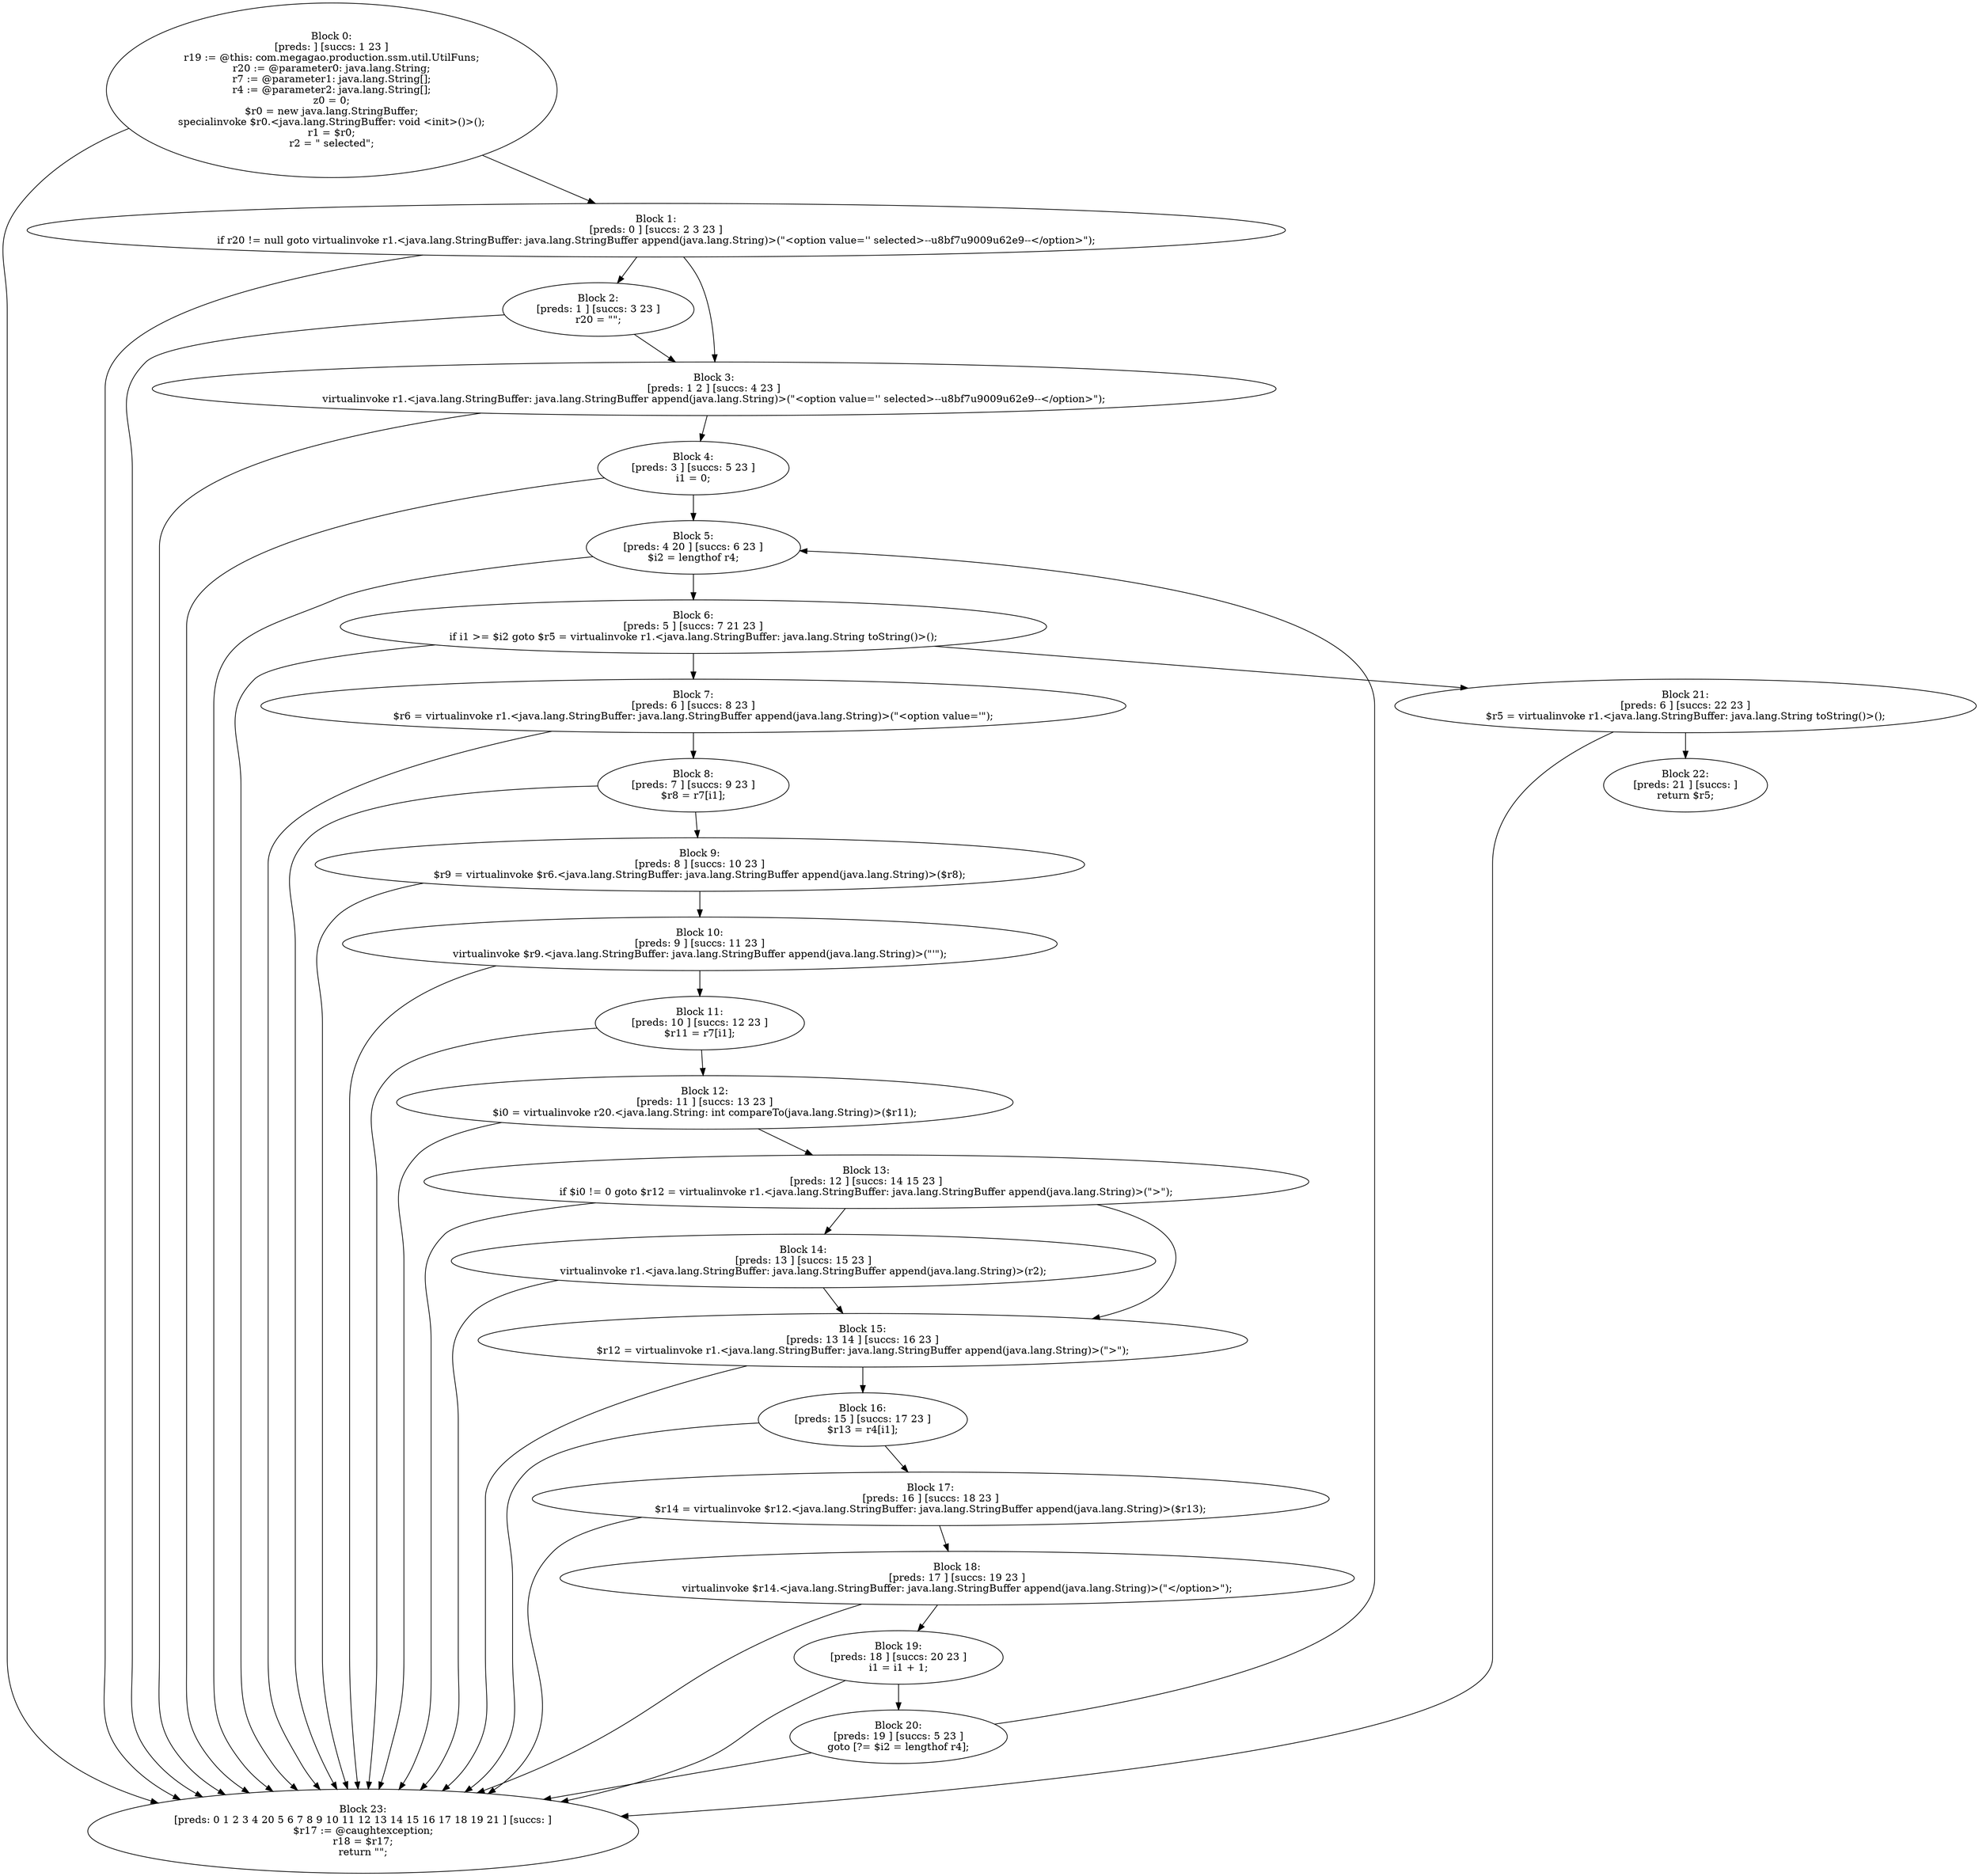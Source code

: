 digraph "unitGraph" {
    "Block 0:
[preds: ] [succs: 1 23 ]
r19 := @this: com.megagao.production.ssm.util.UtilFuns;
r20 := @parameter0: java.lang.String;
r7 := @parameter1: java.lang.String[];
r4 := @parameter2: java.lang.String[];
z0 = 0;
$r0 = new java.lang.StringBuffer;
specialinvoke $r0.<java.lang.StringBuffer: void <init>()>();
r1 = $r0;
r2 = \" selected\";
"
    "Block 1:
[preds: 0 ] [succs: 2 3 23 ]
if r20 != null goto virtualinvoke r1.<java.lang.StringBuffer: java.lang.StringBuffer append(java.lang.String)>(\"<option value=\'\' selected>--\u8bf7\u9009\u62e9--</option>\");
"
    "Block 2:
[preds: 1 ] [succs: 3 23 ]
r20 = \"\";
"
    "Block 3:
[preds: 1 2 ] [succs: 4 23 ]
virtualinvoke r1.<java.lang.StringBuffer: java.lang.StringBuffer append(java.lang.String)>(\"<option value=\'\' selected>--\u8bf7\u9009\u62e9--</option>\");
"
    "Block 4:
[preds: 3 ] [succs: 5 23 ]
i1 = 0;
"
    "Block 5:
[preds: 4 20 ] [succs: 6 23 ]
$i2 = lengthof r4;
"
    "Block 6:
[preds: 5 ] [succs: 7 21 23 ]
if i1 >= $i2 goto $r5 = virtualinvoke r1.<java.lang.StringBuffer: java.lang.String toString()>();
"
    "Block 7:
[preds: 6 ] [succs: 8 23 ]
$r6 = virtualinvoke r1.<java.lang.StringBuffer: java.lang.StringBuffer append(java.lang.String)>(\"<option value=\'\");
"
    "Block 8:
[preds: 7 ] [succs: 9 23 ]
$r8 = r7[i1];
"
    "Block 9:
[preds: 8 ] [succs: 10 23 ]
$r9 = virtualinvoke $r6.<java.lang.StringBuffer: java.lang.StringBuffer append(java.lang.String)>($r8);
"
    "Block 10:
[preds: 9 ] [succs: 11 23 ]
virtualinvoke $r9.<java.lang.StringBuffer: java.lang.StringBuffer append(java.lang.String)>(\"\'\");
"
    "Block 11:
[preds: 10 ] [succs: 12 23 ]
$r11 = r7[i1];
"
    "Block 12:
[preds: 11 ] [succs: 13 23 ]
$i0 = virtualinvoke r20.<java.lang.String: int compareTo(java.lang.String)>($r11);
"
    "Block 13:
[preds: 12 ] [succs: 14 15 23 ]
if $i0 != 0 goto $r12 = virtualinvoke r1.<java.lang.StringBuffer: java.lang.StringBuffer append(java.lang.String)>(\">\");
"
    "Block 14:
[preds: 13 ] [succs: 15 23 ]
virtualinvoke r1.<java.lang.StringBuffer: java.lang.StringBuffer append(java.lang.String)>(r2);
"
    "Block 15:
[preds: 13 14 ] [succs: 16 23 ]
$r12 = virtualinvoke r1.<java.lang.StringBuffer: java.lang.StringBuffer append(java.lang.String)>(\">\");
"
    "Block 16:
[preds: 15 ] [succs: 17 23 ]
$r13 = r4[i1];
"
    "Block 17:
[preds: 16 ] [succs: 18 23 ]
$r14 = virtualinvoke $r12.<java.lang.StringBuffer: java.lang.StringBuffer append(java.lang.String)>($r13);
"
    "Block 18:
[preds: 17 ] [succs: 19 23 ]
virtualinvoke $r14.<java.lang.StringBuffer: java.lang.StringBuffer append(java.lang.String)>(\"</option>\");
"
    "Block 19:
[preds: 18 ] [succs: 20 23 ]
i1 = i1 + 1;
"
    "Block 20:
[preds: 19 ] [succs: 5 23 ]
goto [?= $i2 = lengthof r4];
"
    "Block 21:
[preds: 6 ] [succs: 22 23 ]
$r5 = virtualinvoke r1.<java.lang.StringBuffer: java.lang.String toString()>();
"
    "Block 22:
[preds: 21 ] [succs: ]
return $r5;
"
    "Block 23:
[preds: 0 1 2 3 4 20 5 6 7 8 9 10 11 12 13 14 15 16 17 18 19 21 ] [succs: ]
$r17 := @caughtexception;
r18 = $r17;
return \"\";
"
    "Block 0:
[preds: ] [succs: 1 23 ]
r19 := @this: com.megagao.production.ssm.util.UtilFuns;
r20 := @parameter0: java.lang.String;
r7 := @parameter1: java.lang.String[];
r4 := @parameter2: java.lang.String[];
z0 = 0;
$r0 = new java.lang.StringBuffer;
specialinvoke $r0.<java.lang.StringBuffer: void <init>()>();
r1 = $r0;
r2 = \" selected\";
"->"Block 1:
[preds: 0 ] [succs: 2 3 23 ]
if r20 != null goto virtualinvoke r1.<java.lang.StringBuffer: java.lang.StringBuffer append(java.lang.String)>(\"<option value=\'\' selected>--\u8bf7\u9009\u62e9--</option>\");
";
    "Block 0:
[preds: ] [succs: 1 23 ]
r19 := @this: com.megagao.production.ssm.util.UtilFuns;
r20 := @parameter0: java.lang.String;
r7 := @parameter1: java.lang.String[];
r4 := @parameter2: java.lang.String[];
z0 = 0;
$r0 = new java.lang.StringBuffer;
specialinvoke $r0.<java.lang.StringBuffer: void <init>()>();
r1 = $r0;
r2 = \" selected\";
"->"Block 23:
[preds: 0 1 2 3 4 20 5 6 7 8 9 10 11 12 13 14 15 16 17 18 19 21 ] [succs: ]
$r17 := @caughtexception;
r18 = $r17;
return \"\";
";
    "Block 1:
[preds: 0 ] [succs: 2 3 23 ]
if r20 != null goto virtualinvoke r1.<java.lang.StringBuffer: java.lang.StringBuffer append(java.lang.String)>(\"<option value=\'\' selected>--\u8bf7\u9009\u62e9--</option>\");
"->"Block 2:
[preds: 1 ] [succs: 3 23 ]
r20 = \"\";
";
    "Block 1:
[preds: 0 ] [succs: 2 3 23 ]
if r20 != null goto virtualinvoke r1.<java.lang.StringBuffer: java.lang.StringBuffer append(java.lang.String)>(\"<option value=\'\' selected>--\u8bf7\u9009\u62e9--</option>\");
"->"Block 3:
[preds: 1 2 ] [succs: 4 23 ]
virtualinvoke r1.<java.lang.StringBuffer: java.lang.StringBuffer append(java.lang.String)>(\"<option value=\'\' selected>--\u8bf7\u9009\u62e9--</option>\");
";
    "Block 1:
[preds: 0 ] [succs: 2 3 23 ]
if r20 != null goto virtualinvoke r1.<java.lang.StringBuffer: java.lang.StringBuffer append(java.lang.String)>(\"<option value=\'\' selected>--\u8bf7\u9009\u62e9--</option>\");
"->"Block 23:
[preds: 0 1 2 3 4 20 5 6 7 8 9 10 11 12 13 14 15 16 17 18 19 21 ] [succs: ]
$r17 := @caughtexception;
r18 = $r17;
return \"\";
";
    "Block 2:
[preds: 1 ] [succs: 3 23 ]
r20 = \"\";
"->"Block 3:
[preds: 1 2 ] [succs: 4 23 ]
virtualinvoke r1.<java.lang.StringBuffer: java.lang.StringBuffer append(java.lang.String)>(\"<option value=\'\' selected>--\u8bf7\u9009\u62e9--</option>\");
";
    "Block 2:
[preds: 1 ] [succs: 3 23 ]
r20 = \"\";
"->"Block 23:
[preds: 0 1 2 3 4 20 5 6 7 8 9 10 11 12 13 14 15 16 17 18 19 21 ] [succs: ]
$r17 := @caughtexception;
r18 = $r17;
return \"\";
";
    "Block 3:
[preds: 1 2 ] [succs: 4 23 ]
virtualinvoke r1.<java.lang.StringBuffer: java.lang.StringBuffer append(java.lang.String)>(\"<option value=\'\' selected>--\u8bf7\u9009\u62e9--</option>\");
"->"Block 4:
[preds: 3 ] [succs: 5 23 ]
i1 = 0;
";
    "Block 3:
[preds: 1 2 ] [succs: 4 23 ]
virtualinvoke r1.<java.lang.StringBuffer: java.lang.StringBuffer append(java.lang.String)>(\"<option value=\'\' selected>--\u8bf7\u9009\u62e9--</option>\");
"->"Block 23:
[preds: 0 1 2 3 4 20 5 6 7 8 9 10 11 12 13 14 15 16 17 18 19 21 ] [succs: ]
$r17 := @caughtexception;
r18 = $r17;
return \"\";
";
    "Block 4:
[preds: 3 ] [succs: 5 23 ]
i1 = 0;
"->"Block 5:
[preds: 4 20 ] [succs: 6 23 ]
$i2 = lengthof r4;
";
    "Block 4:
[preds: 3 ] [succs: 5 23 ]
i1 = 0;
"->"Block 23:
[preds: 0 1 2 3 4 20 5 6 7 8 9 10 11 12 13 14 15 16 17 18 19 21 ] [succs: ]
$r17 := @caughtexception;
r18 = $r17;
return \"\";
";
    "Block 5:
[preds: 4 20 ] [succs: 6 23 ]
$i2 = lengthof r4;
"->"Block 6:
[preds: 5 ] [succs: 7 21 23 ]
if i1 >= $i2 goto $r5 = virtualinvoke r1.<java.lang.StringBuffer: java.lang.String toString()>();
";
    "Block 5:
[preds: 4 20 ] [succs: 6 23 ]
$i2 = lengthof r4;
"->"Block 23:
[preds: 0 1 2 3 4 20 5 6 7 8 9 10 11 12 13 14 15 16 17 18 19 21 ] [succs: ]
$r17 := @caughtexception;
r18 = $r17;
return \"\";
";
    "Block 6:
[preds: 5 ] [succs: 7 21 23 ]
if i1 >= $i2 goto $r5 = virtualinvoke r1.<java.lang.StringBuffer: java.lang.String toString()>();
"->"Block 7:
[preds: 6 ] [succs: 8 23 ]
$r6 = virtualinvoke r1.<java.lang.StringBuffer: java.lang.StringBuffer append(java.lang.String)>(\"<option value=\'\");
";
    "Block 6:
[preds: 5 ] [succs: 7 21 23 ]
if i1 >= $i2 goto $r5 = virtualinvoke r1.<java.lang.StringBuffer: java.lang.String toString()>();
"->"Block 21:
[preds: 6 ] [succs: 22 23 ]
$r5 = virtualinvoke r1.<java.lang.StringBuffer: java.lang.String toString()>();
";
    "Block 6:
[preds: 5 ] [succs: 7 21 23 ]
if i1 >= $i2 goto $r5 = virtualinvoke r1.<java.lang.StringBuffer: java.lang.String toString()>();
"->"Block 23:
[preds: 0 1 2 3 4 20 5 6 7 8 9 10 11 12 13 14 15 16 17 18 19 21 ] [succs: ]
$r17 := @caughtexception;
r18 = $r17;
return \"\";
";
    "Block 7:
[preds: 6 ] [succs: 8 23 ]
$r6 = virtualinvoke r1.<java.lang.StringBuffer: java.lang.StringBuffer append(java.lang.String)>(\"<option value=\'\");
"->"Block 8:
[preds: 7 ] [succs: 9 23 ]
$r8 = r7[i1];
";
    "Block 7:
[preds: 6 ] [succs: 8 23 ]
$r6 = virtualinvoke r1.<java.lang.StringBuffer: java.lang.StringBuffer append(java.lang.String)>(\"<option value=\'\");
"->"Block 23:
[preds: 0 1 2 3 4 20 5 6 7 8 9 10 11 12 13 14 15 16 17 18 19 21 ] [succs: ]
$r17 := @caughtexception;
r18 = $r17;
return \"\";
";
    "Block 8:
[preds: 7 ] [succs: 9 23 ]
$r8 = r7[i1];
"->"Block 9:
[preds: 8 ] [succs: 10 23 ]
$r9 = virtualinvoke $r6.<java.lang.StringBuffer: java.lang.StringBuffer append(java.lang.String)>($r8);
";
    "Block 8:
[preds: 7 ] [succs: 9 23 ]
$r8 = r7[i1];
"->"Block 23:
[preds: 0 1 2 3 4 20 5 6 7 8 9 10 11 12 13 14 15 16 17 18 19 21 ] [succs: ]
$r17 := @caughtexception;
r18 = $r17;
return \"\";
";
    "Block 9:
[preds: 8 ] [succs: 10 23 ]
$r9 = virtualinvoke $r6.<java.lang.StringBuffer: java.lang.StringBuffer append(java.lang.String)>($r8);
"->"Block 10:
[preds: 9 ] [succs: 11 23 ]
virtualinvoke $r9.<java.lang.StringBuffer: java.lang.StringBuffer append(java.lang.String)>(\"\'\");
";
    "Block 9:
[preds: 8 ] [succs: 10 23 ]
$r9 = virtualinvoke $r6.<java.lang.StringBuffer: java.lang.StringBuffer append(java.lang.String)>($r8);
"->"Block 23:
[preds: 0 1 2 3 4 20 5 6 7 8 9 10 11 12 13 14 15 16 17 18 19 21 ] [succs: ]
$r17 := @caughtexception;
r18 = $r17;
return \"\";
";
    "Block 10:
[preds: 9 ] [succs: 11 23 ]
virtualinvoke $r9.<java.lang.StringBuffer: java.lang.StringBuffer append(java.lang.String)>(\"\'\");
"->"Block 11:
[preds: 10 ] [succs: 12 23 ]
$r11 = r7[i1];
";
    "Block 10:
[preds: 9 ] [succs: 11 23 ]
virtualinvoke $r9.<java.lang.StringBuffer: java.lang.StringBuffer append(java.lang.String)>(\"\'\");
"->"Block 23:
[preds: 0 1 2 3 4 20 5 6 7 8 9 10 11 12 13 14 15 16 17 18 19 21 ] [succs: ]
$r17 := @caughtexception;
r18 = $r17;
return \"\";
";
    "Block 11:
[preds: 10 ] [succs: 12 23 ]
$r11 = r7[i1];
"->"Block 12:
[preds: 11 ] [succs: 13 23 ]
$i0 = virtualinvoke r20.<java.lang.String: int compareTo(java.lang.String)>($r11);
";
    "Block 11:
[preds: 10 ] [succs: 12 23 ]
$r11 = r7[i1];
"->"Block 23:
[preds: 0 1 2 3 4 20 5 6 7 8 9 10 11 12 13 14 15 16 17 18 19 21 ] [succs: ]
$r17 := @caughtexception;
r18 = $r17;
return \"\";
";
    "Block 12:
[preds: 11 ] [succs: 13 23 ]
$i0 = virtualinvoke r20.<java.lang.String: int compareTo(java.lang.String)>($r11);
"->"Block 13:
[preds: 12 ] [succs: 14 15 23 ]
if $i0 != 0 goto $r12 = virtualinvoke r1.<java.lang.StringBuffer: java.lang.StringBuffer append(java.lang.String)>(\">\");
";
    "Block 12:
[preds: 11 ] [succs: 13 23 ]
$i0 = virtualinvoke r20.<java.lang.String: int compareTo(java.lang.String)>($r11);
"->"Block 23:
[preds: 0 1 2 3 4 20 5 6 7 8 9 10 11 12 13 14 15 16 17 18 19 21 ] [succs: ]
$r17 := @caughtexception;
r18 = $r17;
return \"\";
";
    "Block 13:
[preds: 12 ] [succs: 14 15 23 ]
if $i0 != 0 goto $r12 = virtualinvoke r1.<java.lang.StringBuffer: java.lang.StringBuffer append(java.lang.String)>(\">\");
"->"Block 14:
[preds: 13 ] [succs: 15 23 ]
virtualinvoke r1.<java.lang.StringBuffer: java.lang.StringBuffer append(java.lang.String)>(r2);
";
    "Block 13:
[preds: 12 ] [succs: 14 15 23 ]
if $i0 != 0 goto $r12 = virtualinvoke r1.<java.lang.StringBuffer: java.lang.StringBuffer append(java.lang.String)>(\">\");
"->"Block 15:
[preds: 13 14 ] [succs: 16 23 ]
$r12 = virtualinvoke r1.<java.lang.StringBuffer: java.lang.StringBuffer append(java.lang.String)>(\">\");
";
    "Block 13:
[preds: 12 ] [succs: 14 15 23 ]
if $i0 != 0 goto $r12 = virtualinvoke r1.<java.lang.StringBuffer: java.lang.StringBuffer append(java.lang.String)>(\">\");
"->"Block 23:
[preds: 0 1 2 3 4 20 5 6 7 8 9 10 11 12 13 14 15 16 17 18 19 21 ] [succs: ]
$r17 := @caughtexception;
r18 = $r17;
return \"\";
";
    "Block 14:
[preds: 13 ] [succs: 15 23 ]
virtualinvoke r1.<java.lang.StringBuffer: java.lang.StringBuffer append(java.lang.String)>(r2);
"->"Block 15:
[preds: 13 14 ] [succs: 16 23 ]
$r12 = virtualinvoke r1.<java.lang.StringBuffer: java.lang.StringBuffer append(java.lang.String)>(\">\");
";
    "Block 14:
[preds: 13 ] [succs: 15 23 ]
virtualinvoke r1.<java.lang.StringBuffer: java.lang.StringBuffer append(java.lang.String)>(r2);
"->"Block 23:
[preds: 0 1 2 3 4 20 5 6 7 8 9 10 11 12 13 14 15 16 17 18 19 21 ] [succs: ]
$r17 := @caughtexception;
r18 = $r17;
return \"\";
";
    "Block 15:
[preds: 13 14 ] [succs: 16 23 ]
$r12 = virtualinvoke r1.<java.lang.StringBuffer: java.lang.StringBuffer append(java.lang.String)>(\">\");
"->"Block 16:
[preds: 15 ] [succs: 17 23 ]
$r13 = r4[i1];
";
    "Block 15:
[preds: 13 14 ] [succs: 16 23 ]
$r12 = virtualinvoke r1.<java.lang.StringBuffer: java.lang.StringBuffer append(java.lang.String)>(\">\");
"->"Block 23:
[preds: 0 1 2 3 4 20 5 6 7 8 9 10 11 12 13 14 15 16 17 18 19 21 ] [succs: ]
$r17 := @caughtexception;
r18 = $r17;
return \"\";
";
    "Block 16:
[preds: 15 ] [succs: 17 23 ]
$r13 = r4[i1];
"->"Block 17:
[preds: 16 ] [succs: 18 23 ]
$r14 = virtualinvoke $r12.<java.lang.StringBuffer: java.lang.StringBuffer append(java.lang.String)>($r13);
";
    "Block 16:
[preds: 15 ] [succs: 17 23 ]
$r13 = r4[i1];
"->"Block 23:
[preds: 0 1 2 3 4 20 5 6 7 8 9 10 11 12 13 14 15 16 17 18 19 21 ] [succs: ]
$r17 := @caughtexception;
r18 = $r17;
return \"\";
";
    "Block 17:
[preds: 16 ] [succs: 18 23 ]
$r14 = virtualinvoke $r12.<java.lang.StringBuffer: java.lang.StringBuffer append(java.lang.String)>($r13);
"->"Block 18:
[preds: 17 ] [succs: 19 23 ]
virtualinvoke $r14.<java.lang.StringBuffer: java.lang.StringBuffer append(java.lang.String)>(\"</option>\");
";
    "Block 17:
[preds: 16 ] [succs: 18 23 ]
$r14 = virtualinvoke $r12.<java.lang.StringBuffer: java.lang.StringBuffer append(java.lang.String)>($r13);
"->"Block 23:
[preds: 0 1 2 3 4 20 5 6 7 8 9 10 11 12 13 14 15 16 17 18 19 21 ] [succs: ]
$r17 := @caughtexception;
r18 = $r17;
return \"\";
";
    "Block 18:
[preds: 17 ] [succs: 19 23 ]
virtualinvoke $r14.<java.lang.StringBuffer: java.lang.StringBuffer append(java.lang.String)>(\"</option>\");
"->"Block 19:
[preds: 18 ] [succs: 20 23 ]
i1 = i1 + 1;
";
    "Block 18:
[preds: 17 ] [succs: 19 23 ]
virtualinvoke $r14.<java.lang.StringBuffer: java.lang.StringBuffer append(java.lang.String)>(\"</option>\");
"->"Block 23:
[preds: 0 1 2 3 4 20 5 6 7 8 9 10 11 12 13 14 15 16 17 18 19 21 ] [succs: ]
$r17 := @caughtexception;
r18 = $r17;
return \"\";
";
    "Block 19:
[preds: 18 ] [succs: 20 23 ]
i1 = i1 + 1;
"->"Block 20:
[preds: 19 ] [succs: 5 23 ]
goto [?= $i2 = lengthof r4];
";
    "Block 19:
[preds: 18 ] [succs: 20 23 ]
i1 = i1 + 1;
"->"Block 23:
[preds: 0 1 2 3 4 20 5 6 7 8 9 10 11 12 13 14 15 16 17 18 19 21 ] [succs: ]
$r17 := @caughtexception;
r18 = $r17;
return \"\";
";
    "Block 20:
[preds: 19 ] [succs: 5 23 ]
goto [?= $i2 = lengthof r4];
"->"Block 5:
[preds: 4 20 ] [succs: 6 23 ]
$i2 = lengthof r4;
";
    "Block 20:
[preds: 19 ] [succs: 5 23 ]
goto [?= $i2 = lengthof r4];
"->"Block 23:
[preds: 0 1 2 3 4 20 5 6 7 8 9 10 11 12 13 14 15 16 17 18 19 21 ] [succs: ]
$r17 := @caughtexception;
r18 = $r17;
return \"\";
";
    "Block 21:
[preds: 6 ] [succs: 22 23 ]
$r5 = virtualinvoke r1.<java.lang.StringBuffer: java.lang.String toString()>();
"->"Block 22:
[preds: 21 ] [succs: ]
return $r5;
";
    "Block 21:
[preds: 6 ] [succs: 22 23 ]
$r5 = virtualinvoke r1.<java.lang.StringBuffer: java.lang.String toString()>();
"->"Block 23:
[preds: 0 1 2 3 4 20 5 6 7 8 9 10 11 12 13 14 15 16 17 18 19 21 ] [succs: ]
$r17 := @caughtexception;
r18 = $r17;
return \"\";
";
}

